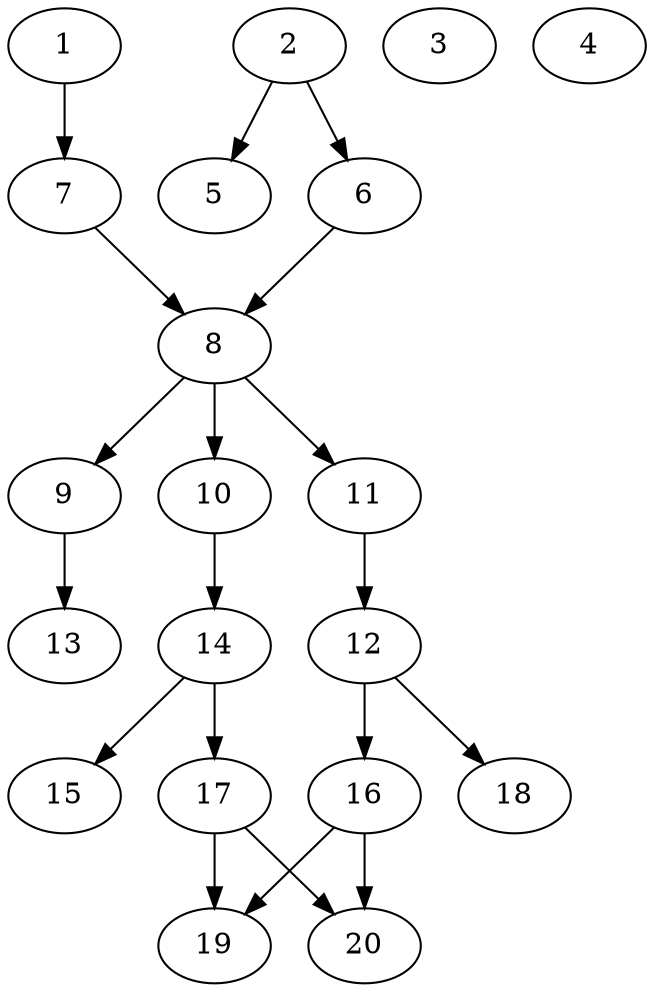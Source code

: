 // DAG automatically generated by daggen at Sat Jul 27 15:34:46 2019
// ./daggen --dot -n 20 --ccr 0.5 --fat 0.4 --regular 0.5 --density 0.4 --mindata 5242880 --maxdata 52428800 
digraph G {
  1 [size="43012096", alpha="0.03", expect_size="21506048"] 
  1 -> 7 [size ="21506048"]
  2 [size="41836544", alpha="0.18", expect_size="20918272"] 
  2 -> 5 [size ="20918272"]
  2 -> 6 [size ="20918272"]
  3 [size="14680064", alpha="0.15", expect_size="7340032"] 
  4 [size="83955712", alpha="0.17", expect_size="41977856"] 
  5 [size="93638656", alpha="0.08", expect_size="46819328"] 
  6 [size="24881152", alpha="0.08", expect_size="12440576"] 
  6 -> 8 [size ="12440576"]
  7 [size="19288064", alpha="0.17", expect_size="9644032"] 
  7 -> 8 [size ="9644032"]
  8 [size="37967872", alpha="0.07", expect_size="18983936"] 
  8 -> 9 [size ="18983936"]
  8 -> 10 [size ="18983936"]
  8 -> 11 [size ="18983936"]
  9 [size="26812416", alpha="0.08", expect_size="13406208"] 
  9 -> 13 [size ="13406208"]
  10 [size="78102528", alpha="0.07", expect_size="39051264"] 
  10 -> 14 [size ="39051264"]
  11 [size="103997440", alpha="0.17", expect_size="51998720"] 
  11 -> 12 [size ="51998720"]
  12 [size="25769984", alpha="0.06", expect_size="12884992"] 
  12 -> 16 [size ="12884992"]
  12 -> 18 [size ="12884992"]
  13 [size="16756736", alpha="0.16", expect_size="8378368"] 
  14 [size="86689792", alpha="0.03", expect_size="43344896"] 
  14 -> 15 [size ="43344896"]
  14 -> 17 [size ="43344896"]
  15 [size="71366656", alpha="0.18", expect_size="35683328"] 
  16 [size="13694976", alpha="0.17", expect_size="6847488"] 
  16 -> 19 [size ="6847488"]
  16 -> 20 [size ="6847488"]
  17 [size="53166080", alpha="0.13", expect_size="26583040"] 
  17 -> 19 [size ="26583040"]
  17 -> 20 [size ="26583040"]
  18 [size="39888896", alpha="0.09", expect_size="19944448"] 
  19 [size="73357312", alpha="0.02", expect_size="36678656"] 
  20 [size="18135040", alpha="0.09", expect_size="9067520"] 
}
